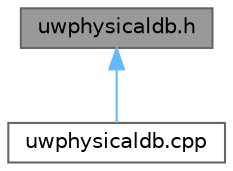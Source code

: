 digraph "uwphysicaldb.h"
{
 // LATEX_PDF_SIZE
  bgcolor="transparent";
  edge [fontname=Helvetica,fontsize=10,labelfontname=Helvetica,labelfontsize=10];
  node [fontname=Helvetica,fontsize=10,shape=box,height=0.2,width=0.4];
  Node1 [id="Node000001",label="uwphysicaldb.h",height=0.2,width=0.4,color="gray40", fillcolor="grey60", style="filled", fontcolor="black",tooltip="Definition of UnderwaterPhysicaldb class."];
  Node1 -> Node2 [id="edge1_Node000001_Node000002",dir="back",color="steelblue1",style="solid",tooltip=" "];
  Node2 [id="Node000002",label="uwphysicaldb.cpp",height=0.2,width=0.4,color="grey40", fillcolor="white", style="filled",URL="$uwphysicaldb_8cpp.html",tooltip="Implementation of UnderwaterPhysicaldb class."];
}
